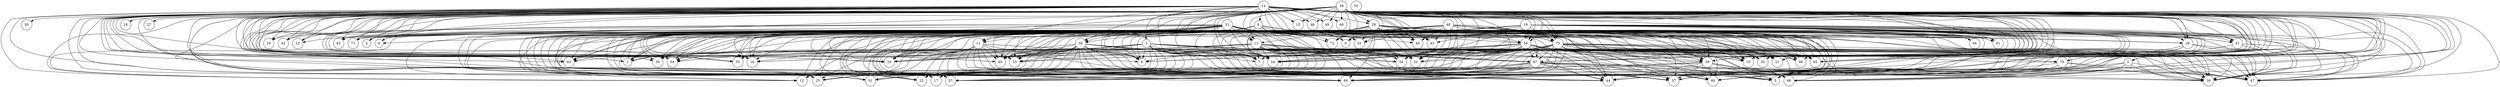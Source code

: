 digraph G {
splines=true;
0 [shape=circle, label=0]
1 [shape=circle, label=1]
2 [shape=circle, label=2]
3 [shape=circle, label=3]
4 [shape=circle, label=4]
5 [shape=circle, label=5]
6 [shape=circle, label=6]
7 [shape=circle, label=7]
8 [shape=circle, label=8]
9 [shape=circle, label=9]
10 [shape=circle, label=10]
11 [shape=circle, label=11]
12 [shape=circle, label=12]
13 [shape=circle, label=13]
14 [shape=circle, label=14]
15 [shape=circle, label=15]
16 [shape=circle, label=16]
17 [shape=circle, label=17]
18 [shape=circle, label=18]
19 [shape=circle, label=19]
20 [shape=circle, label=20]
21 [shape=circle, label=21]
22 [shape=circle, label=22]
23 [shape=circle, label=23]
24 [shape=circle, label=24]
25 [shape=circle, label=25]
26 [shape=circle, label=26]
27 [shape=circle, label=27]
28 [shape=circle, label=28]
29 [shape=circle, label=29]
30 [shape=circle, label=30]
31 [shape=circle, label=31]
32 [shape=circle, label=32]
33 [shape=circle, label=33]
34 [shape=circle, label=34]
35 [shape=circle, label=35]
36 [shape=circle, label=36]
37 [shape=circle, label=37]
38 [shape=circle, label=38]
39 [shape=circle, label=39]
40 [shape=circle, label=40]
41 [shape=circle, label=41]
42 [shape=circle, label=42]
43 [shape=circle, label=43]
44 [shape=circle, label=44]
45 [shape=circle, label=45]
46 [shape=circle, label=46]
47 [shape=circle, label=47]
48 [shape=circle, label=48]
49 [shape=circle, label=49]
50 [shape=circle, label=50]
51 [shape=circle, label=51]
52 [shape=circle, label=52]
53 [shape=circle, label=53]
54 [shape=circle, label=54]
55 [shape=circle, label=55]
56 [shape=circle, label=56]
57 [shape=circle, label=57]
58 [shape=circle, label=58]
59 [shape=circle, label=59]
60 [shape=circle, label=60]
61 [shape=circle, label=61]
62 [shape=circle, label=62]
63 [shape=circle, label=63]
64 [shape=circle, label=64]
65 [shape=circle, label=65]
66 [shape=circle, label=66]
67 [shape=circle, label=67]
68 [shape=circle, label=68]
69 [shape=circle, label=69]
70 [shape=circle, label=70]
71 [shape=circle, label=71]
72 [shape=circle, label=72]
73 [shape=circle, label=73]
2->44;
2->66;
2->5;
2->30;
2->60;
2->37;
2->47;
3->67;
3->59;
3->56;
3->24;
3->7;
3->53;
3->44;
3->65;
3->66;
3->17;
3->51;
3->6;
3->20;
3->12;
3->57;
3->32;
3->21;
3->36;
3->5;
3->30;
3->25;
3->69;
3->1;
3->40;
3->35;
3->34;
3->54;
3->60;
3->16;
3->37;
3->63;
3->47;
3->55;
3->22;
3->10;
8->73;
8->67;
8->59;
8->26;
8->41;
8->56;
8->24;
8->7;
8->0;
8->53;
8->44;
8->65;
8->66;
8->17;
8->51;
8->6;
8->20;
8->12;
8->57;
8->32;
8->21;
8->36;
8->5;
8->43;
8->30;
8->25;
8->69;
8->1;
8->40;
8->35;
8->34;
8->54;
8->60;
8->16;
8->37;
8->63;
8->47;
8->55;
8->22;
8->10;
11->53;
11->44;
11->66;
11->17;
11->51;
11->20;
11->12;
11->57;
11->5;
11->30;
11->25;
11->69;
11->40;
11->60;
11->37;
11->47;
11->22;
13->67;
13->59;
13->56;
13->24;
13->7;
13->53;
13->44;
13->65;
13->66;
13->17;
13->51;
13->6;
13->20;
13->12;
13->57;
13->32;
13->21;
13->36;
13->5;
13->30;
13->25;
13->69;
13->1;
13->40;
13->35;
13->34;
13->54;
13->60;
13->16;
13->37;
13->47;
13->55;
13->22;
13->10;
14->28;
14->8;
14->3;
14->13;
14->73;
14->58;
14->38;
14->11;
14->67;
14->59;
14->2;
14->26;
14->70;
14->41;
14->33;
14->4;
14->56;
14->24;
14->7;
14->0;
14->53;
14->18;
14->44;
14->65;
14->66;
14->17;
14->27;
14->51;
14->6;
14->72;
14->49;
14->20;
14->12;
14->68;
14->57;
14->32;
14->21;
14->36;
14->42;
14->64;
14->5;
14->43;
14->30;
14->45;
14->25;
14->69;
14->61;
14->1;
14->40;
14->35;
14->46;
14->34;
14->54;
14->60;
14->62;
14->16;
14->37;
14->71;
14->63;
14->47;
14->9;
14->15;
14->29;
14->55;
14->22;
14->50;
14->23;
14->10;
19->73;
19->58;
19->67;
19->59;
19->26;
19->41;
19->56;
19->24;
19->7;
19->0;
19->53;
19->44;
19->65;
19->66;
19->17;
19->51;
19->6;
19->20;
19->12;
19->57;
19->32;
19->21;
19->36;
19->5;
19->43;
19->30;
19->25;
19->69;
19->61;
19->1;
19->40;
19->35;
19->34;
19->54;
19->60;
19->16;
19->37;
19->63;
19->47;
19->55;
19->22;
19->10;
26->44;
26->5;
26->30;
26->60;
26->47;
28->13;
28->73;
28->58;
28->38;
28->11;
28->67;
28->59;
28->26;
28->70;
28->41;
28->33;
28->4;
28->56;
28->24;
28->7;
28->0;
28->53;
28->44;
28->65;
28->66;
28->17;
28->51;
28->6;
28->72;
28->20;
28->12;
28->57;
28->32;
28->21;
28->36;
28->64;
28->5;
28->43;
28->30;
28->45;
28->25;
28->69;
28->61;
28->1;
28->40;
28->35;
28->34;
28->54;
28->60;
28->62;
28->16;
28->37;
28->71;
28->63;
28->47;
28->9;
28->55;
28->22;
28->10;
31->13;
31->73;
31->58;
31->38;
31->11;
31->67;
31->59;
31->26;
31->70;
31->41;
31->33;
31->4;
31->56;
31->24;
31->7;
31->0;
31->53;
31->44;
31->65;
31->66;
31->17;
31->51;
31->6;
31->72;
31->20;
31->12;
31->57;
31->32;
31->21;
31->36;
31->42;
31->64;
31->5;
31->43;
31->30;
31->45;
31->25;
31->69;
31->61;
31->1;
31->40;
31->35;
31->34;
31->54;
31->60;
31->62;
31->16;
31->37;
31->71;
31->63;
31->47;
31->9;
31->29;
31->55;
31->22;
31->23;
31->10;
38->24;
38->7;
38->53;
38->44;
38->66;
38->17;
38->51;
38->6;
38->20;
38->12;
38->57;
38->32;
38->5;
38->30;
38->25;
38->69;
38->40;
38->34;
38->60;
38->37;
38->47;
38->22;
39->28;
39->13;
39->73;
39->58;
39->38;
39->11;
39->67;
39->59;
39->2;
39->26;
39->70;
39->41;
39->33;
39->4;
39->56;
39->24;
39->7;
39->0;
39->53;
39->44;
39->65;
39->66;
39->17;
39->51;
39->6;
39->72;
39->49;
39->20;
39->12;
39->68;
39->57;
39->32;
39->21;
39->36;
39->42;
39->64;
39->5;
39->43;
39->30;
39->45;
39->25;
39->69;
39->61;
39->1;
39->40;
39->35;
39->46;
39->34;
39->54;
39->60;
39->62;
39->16;
39->37;
39->71;
39->63;
39->47;
39->9;
39->15;
39->29;
39->55;
39->22;
39->23;
39->10;
41->5;
41->30;
41->47;
48->73;
48->58;
48->67;
48->59;
48->26;
48->41;
48->33;
48->56;
48->24;
48->7;
48->0;
48->53;
48->44;
48->65;
48->66;
48->17;
48->51;
48->6;
48->72;
48->20;
48->12;
48->57;
48->32;
48->21;
48->36;
48->64;
48->5;
48->43;
48->30;
48->45;
48->25;
48->69;
48->61;
48->1;
48->40;
48->35;
48->34;
48->54;
48->60;
48->16;
48->37;
48->63;
48->47;
48->55;
48->22;
48->10;
58->67;
58->56;
58->24;
58->7;
58->53;
58->44;
58->65;
58->66;
58->17;
58->51;
58->6;
58->20;
58->12;
58->57;
58->32;
58->21;
58->5;
58->30;
58->25;
58->69;
58->40;
58->35;
58->34;
58->60;
58->37;
58->47;
58->22;
58->10;
59->44;
59->66;
59->17;
59->57;
59->5;
59->30;
59->69;
59->60;
59->37;
59->47;
59->22;
67->44;
67->66;
67->17;
67->51;
67->12;
67->57;
67->5;
67->30;
67->25;
67->69;
67->60;
67->37;
67->47;
67->22;
70->44;
70->5;
70->30;
70->60;
70->47;
73->67;
73->59;
73->56;
73->24;
73->7;
73->53;
73->44;
73->65;
73->66;
73->17;
73->51;
73->6;
73->20;
73->12;
73->57;
73->32;
73->21;
73->5;
73->30;
73->25;
73->69;
73->40;
73->35;
73->34;
73->60;
73->37;
73->47;
73->22;
73->10;
}
